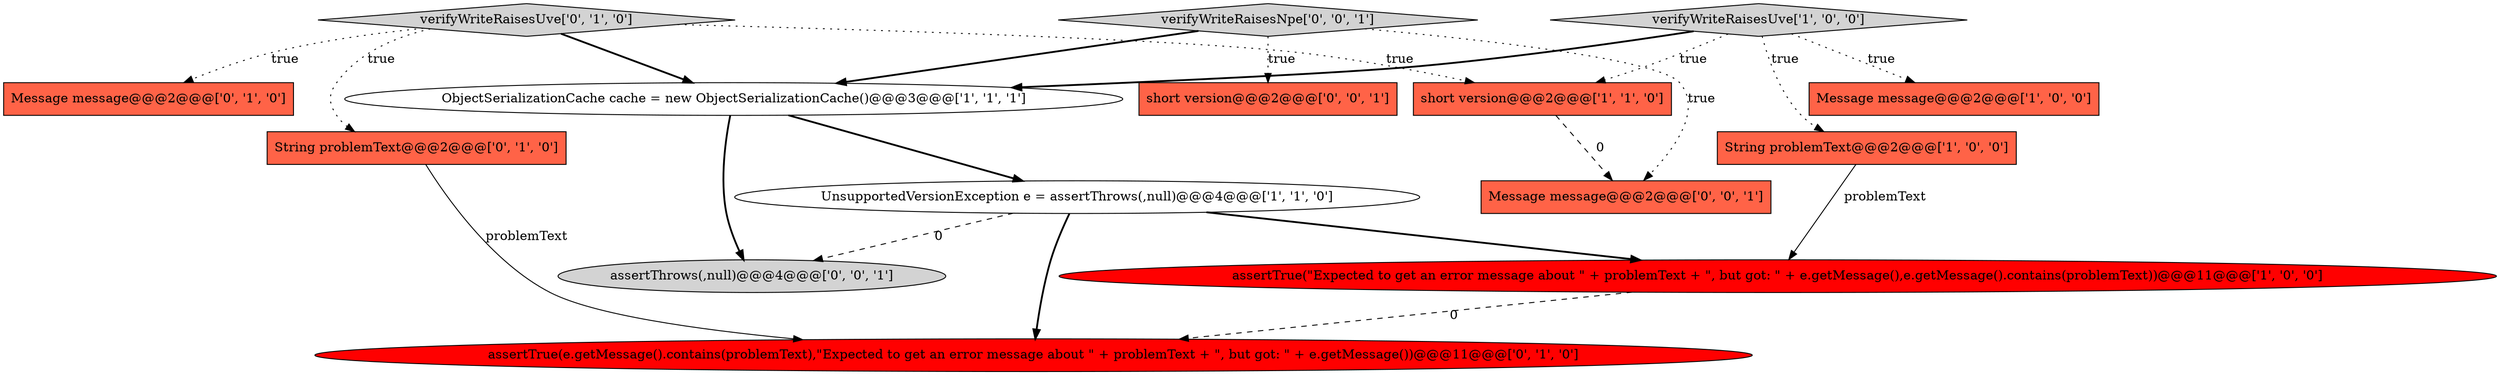 digraph {
4 [style = filled, label = "short version@@@2@@@['1', '1', '0']", fillcolor = tomato, shape = box image = "AAA0AAABBB1BBB"];
0 [style = filled, label = "Message message@@@2@@@['1', '0', '0']", fillcolor = tomato, shape = box image = "AAA0AAABBB1BBB"];
5 [style = filled, label = "UnsupportedVersionException e = assertThrows(,null)@@@4@@@['1', '1', '0']", fillcolor = white, shape = ellipse image = "AAA0AAABBB1BBB"];
8 [style = filled, label = "assertTrue(e.getMessage().contains(problemText),\"Expected to get an error message about \" + problemText + \", but got: \" + e.getMessage())@@@11@@@['0', '1', '0']", fillcolor = red, shape = ellipse image = "AAA1AAABBB2BBB"];
12 [style = filled, label = "assertThrows(,null)@@@4@@@['0', '0', '1']", fillcolor = lightgray, shape = ellipse image = "AAA0AAABBB3BBB"];
3 [style = filled, label = "ObjectSerializationCache cache = new ObjectSerializationCache()@@@3@@@['1', '1', '1']", fillcolor = white, shape = ellipse image = "AAA0AAABBB1BBB"];
9 [style = filled, label = "String problemText@@@2@@@['0', '1', '0']", fillcolor = tomato, shape = box image = "AAA0AAABBB2BBB"];
13 [style = filled, label = "Message message@@@2@@@['0', '0', '1']", fillcolor = tomato, shape = box image = "AAA0AAABBB3BBB"];
11 [style = filled, label = "short version@@@2@@@['0', '0', '1']", fillcolor = tomato, shape = box image = "AAA0AAABBB3BBB"];
10 [style = filled, label = "verifyWriteRaisesUve['0', '1', '0']", fillcolor = lightgray, shape = diamond image = "AAA0AAABBB2BBB"];
14 [style = filled, label = "verifyWriteRaisesNpe['0', '0', '1']", fillcolor = lightgray, shape = diamond image = "AAA0AAABBB3BBB"];
7 [style = filled, label = "Message message@@@2@@@['0', '1', '0']", fillcolor = tomato, shape = box image = "AAA0AAABBB2BBB"];
6 [style = filled, label = "assertTrue(\"Expected to get an error message about \" + problemText + \", but got: \" + e.getMessage(),e.getMessage().contains(problemText))@@@11@@@['1', '0', '0']", fillcolor = red, shape = ellipse image = "AAA1AAABBB1BBB"];
1 [style = filled, label = "verifyWriteRaisesUve['1', '0', '0']", fillcolor = lightgray, shape = diamond image = "AAA0AAABBB1BBB"];
2 [style = filled, label = "String problemText@@@2@@@['1', '0', '0']", fillcolor = tomato, shape = box image = "AAA0AAABBB1BBB"];
1->3 [style = bold, label=""];
14->3 [style = bold, label=""];
14->11 [style = dotted, label="true"];
5->8 [style = bold, label=""];
10->3 [style = bold, label=""];
3->5 [style = bold, label=""];
2->6 [style = solid, label="problemText"];
1->0 [style = dotted, label="true"];
1->4 [style = dotted, label="true"];
6->8 [style = dashed, label="0"];
10->4 [style = dotted, label="true"];
5->6 [style = bold, label=""];
3->12 [style = bold, label=""];
1->2 [style = dotted, label="true"];
4->13 [style = dashed, label="0"];
10->9 [style = dotted, label="true"];
5->12 [style = dashed, label="0"];
10->7 [style = dotted, label="true"];
14->13 [style = dotted, label="true"];
9->8 [style = solid, label="problemText"];
}
